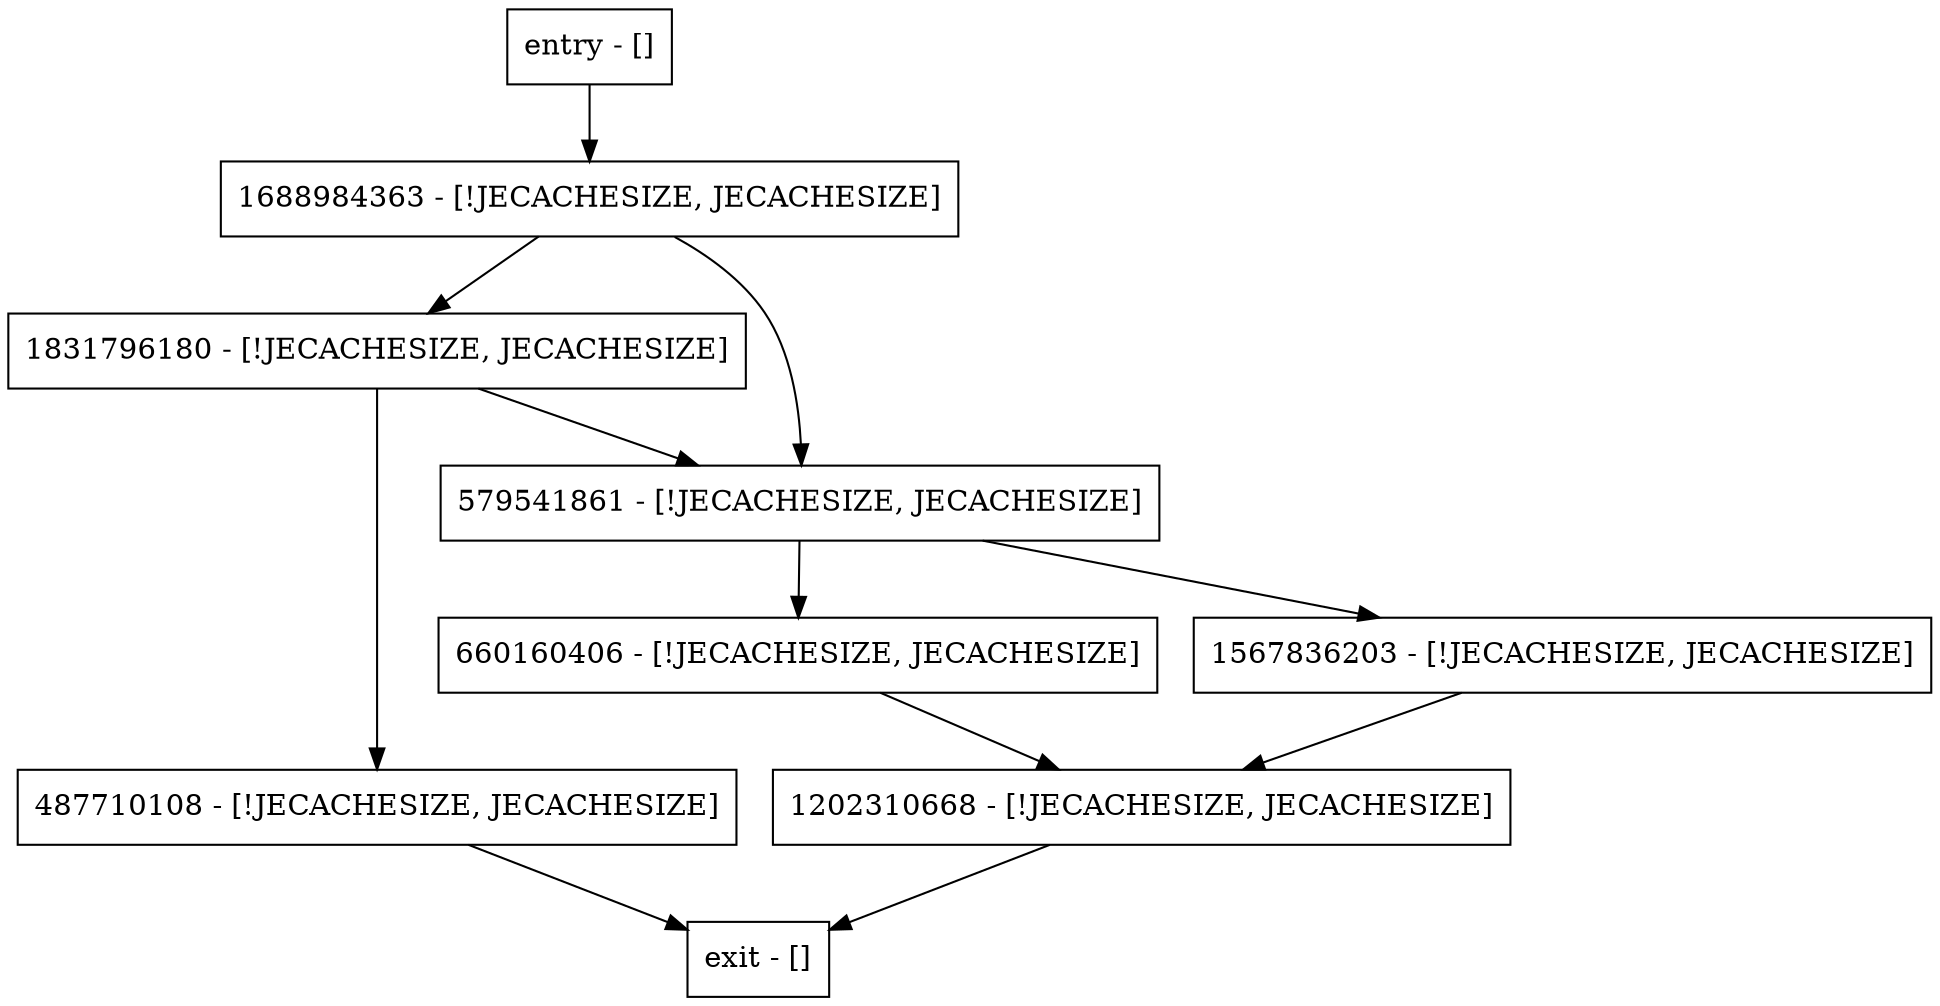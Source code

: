 digraph addBack {
node [shape=record];
entry [label="entry - []"];
exit [label="exit - []"];
1831796180 [label="1831796180 - [!JECACHESIZE, JECACHESIZE]"];
487710108 [label="487710108 - [!JECACHESIZE, JECACHESIZE]"];
1202310668 [label="1202310668 - [!JECACHESIZE, JECACHESIZE]"];
660160406 [label="660160406 - [!JECACHESIZE, JECACHESIZE]"];
1567836203 [label="1567836203 - [!JECACHESIZE, JECACHESIZE]"];
579541861 [label="579541861 - [!JECACHESIZE, JECACHESIZE]"];
1688984363 [label="1688984363 - [!JECACHESIZE, JECACHESIZE]"];
entry;
exit;
entry -> 1688984363;
1831796180 -> 487710108;
1831796180 -> 579541861;
487710108 -> exit;
1202310668 -> exit;
660160406 -> 1202310668;
1567836203 -> 1202310668;
579541861 -> 660160406;
579541861 -> 1567836203;
1688984363 -> 1831796180;
1688984363 -> 579541861;
}
